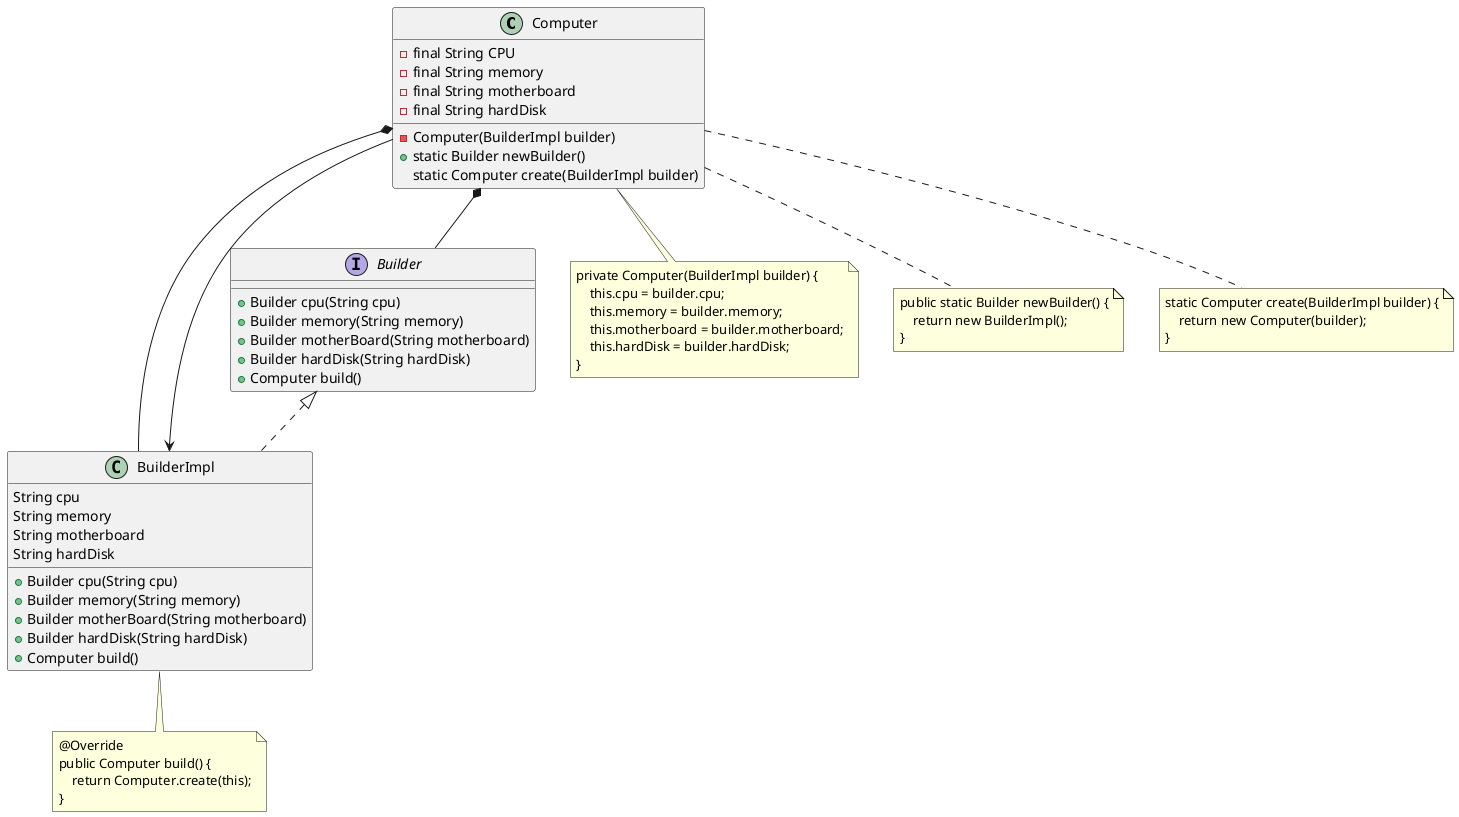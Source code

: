 @startuml

Computer *-- BuilderImpl
Computer *-- Builder
BuilderImpl <-- Computer

class Computer {
  -final String CPU
  -final String memory
  -final String motherboard
  -final String hardDisk

  -Computer(BuilderImpl builder)
  +static Builder newBuilder()
  static Computer create(BuilderImpl builder)
}

interface Builder {
  +Builder cpu(String cpu)
  +Builder memory(String memory)
  +Builder motherBoard(String motherboard)
  +Builder hardDisk(String hardDisk)
  +Computer build()
}

class BuilderImpl implements Builder {
  String cpu
  String memory
  String motherboard
  String hardDisk

  +Builder cpu(String cpu)
  +Builder memory(String memory)
  +Builder motherBoard(String motherboard)
  +Builder hardDisk(String hardDisk)
  +Computer build()
}

note as N1
    private Computer(BuilderImpl builder) {
        this.cpu = builder.cpu;
        this.memory = builder.memory;
        this.motherboard = builder.motherboard;
        this.hardDisk = builder.hardDisk;
    }
end note

note as N2
    public static Builder newBuilder() {
        return new BuilderImpl();
    }
end note

note as N3
    static Computer create(BuilderImpl builder) {
        return new Computer(builder);
    }
end note

note as M
    @Override
    public Computer build() {
        return Computer.create(this);
    }
end note

Computer .. N1
Computer .. N2
Computer .. N3
BuilderImpl .. M

@enduml